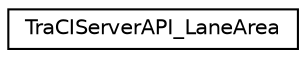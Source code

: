 digraph "Graphical Class Hierarchy"
{
  edge [fontname="Helvetica",fontsize="10",labelfontname="Helvetica",labelfontsize="10"];
  node [fontname="Helvetica",fontsize="10",shape=record];
  rankdir="LR";
  Node0 [label="TraCIServerAPI_LaneArea",height=0.2,width=0.4,color="black", fillcolor="white", style="filled",URL="$d5/d0d/class_tra_c_i_server_a_p_i___lane_area.html"];
}
